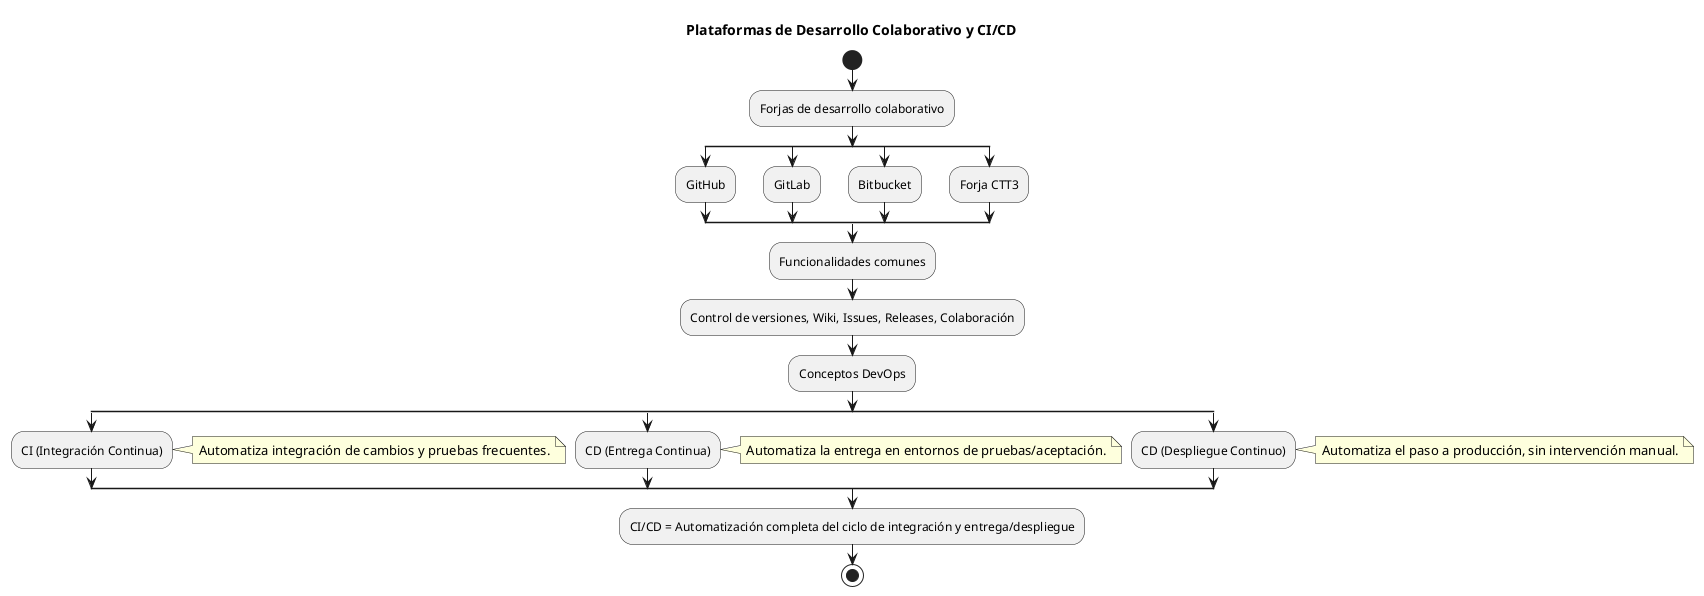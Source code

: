 @startuml
title Plataformas de Desarrollo Colaborativo y CI/CD

start

:Forjas de desarrollo colaborativo;
split
  :GitHub;
split again
  :GitLab;
split again
  :Bitbucket;
split again
  :Forja CTT3;
end split

:Funcionalidades comunes;
:Control de versiones, Wiki, Issues, Releases, Colaboración;

:Conceptos DevOps;
split
  :CI (Integración Continua);
  note right
    Automatiza integración de cambios y pruebas frecuentes.
  end note
split again
  :CD (Entrega Continua);
  note right
    Automatiza la entrega en entornos de pruebas/aceptación.
  end note
split again
  :CD (Despliegue Continuo);
  note right
    Automatiza el paso a producción, sin intervención manual.
  end note
end split

:CI/CD = Automatización completa del ciclo de integración y entrega/despliegue;

stop
@enduml
